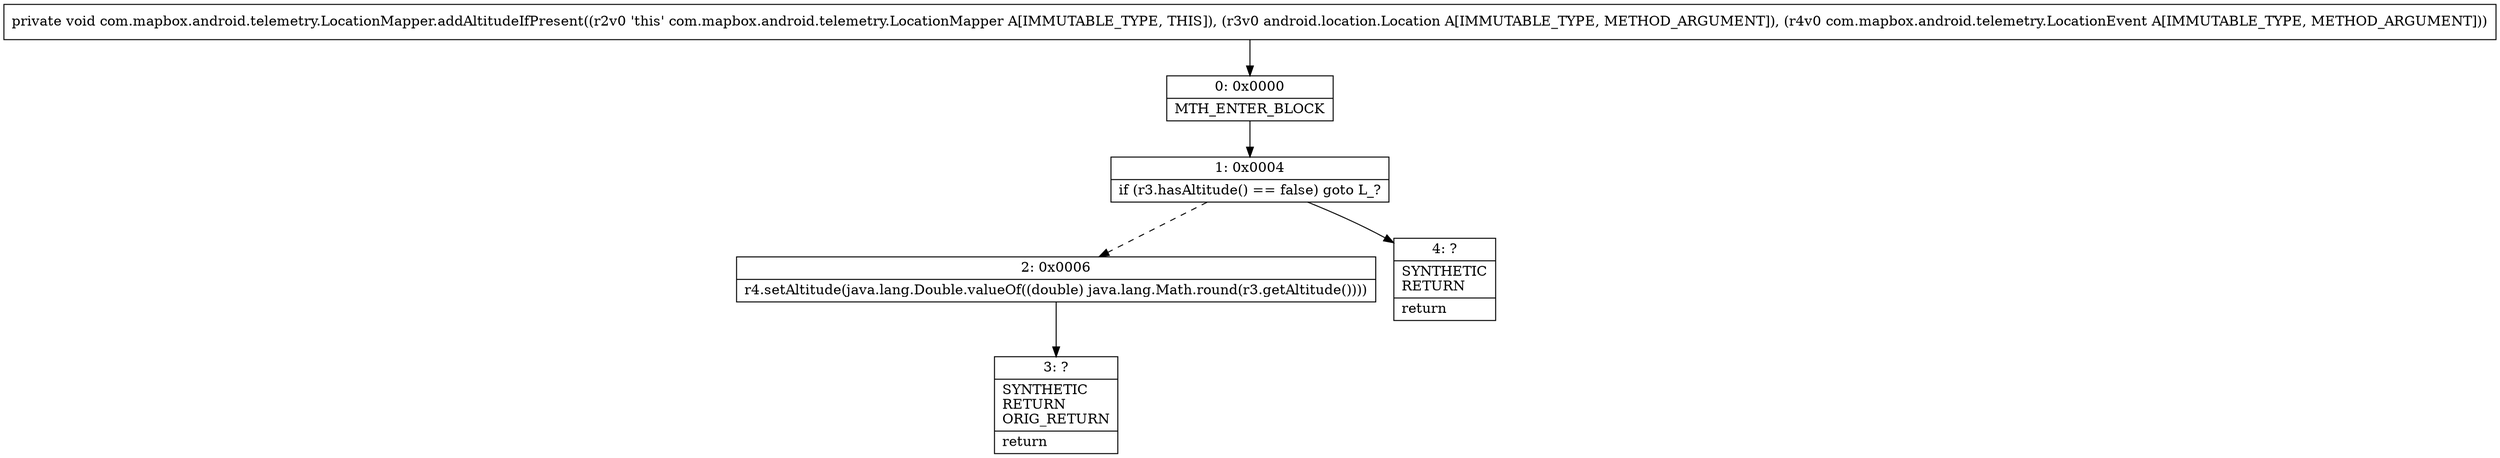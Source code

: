digraph "CFG forcom.mapbox.android.telemetry.LocationMapper.addAltitudeIfPresent(Landroid\/location\/Location;Lcom\/mapbox\/android\/telemetry\/LocationEvent;)V" {
Node_0 [shape=record,label="{0\:\ 0x0000|MTH_ENTER_BLOCK\l}"];
Node_1 [shape=record,label="{1\:\ 0x0004|if (r3.hasAltitude() == false) goto L_?\l}"];
Node_2 [shape=record,label="{2\:\ 0x0006|r4.setAltitude(java.lang.Double.valueOf((double) java.lang.Math.round(r3.getAltitude())))\l}"];
Node_3 [shape=record,label="{3\:\ ?|SYNTHETIC\lRETURN\lORIG_RETURN\l|return\l}"];
Node_4 [shape=record,label="{4\:\ ?|SYNTHETIC\lRETURN\l|return\l}"];
MethodNode[shape=record,label="{private void com.mapbox.android.telemetry.LocationMapper.addAltitudeIfPresent((r2v0 'this' com.mapbox.android.telemetry.LocationMapper A[IMMUTABLE_TYPE, THIS]), (r3v0 android.location.Location A[IMMUTABLE_TYPE, METHOD_ARGUMENT]), (r4v0 com.mapbox.android.telemetry.LocationEvent A[IMMUTABLE_TYPE, METHOD_ARGUMENT])) }"];
MethodNode -> Node_0;
Node_0 -> Node_1;
Node_1 -> Node_2[style=dashed];
Node_1 -> Node_4;
Node_2 -> Node_3;
}

